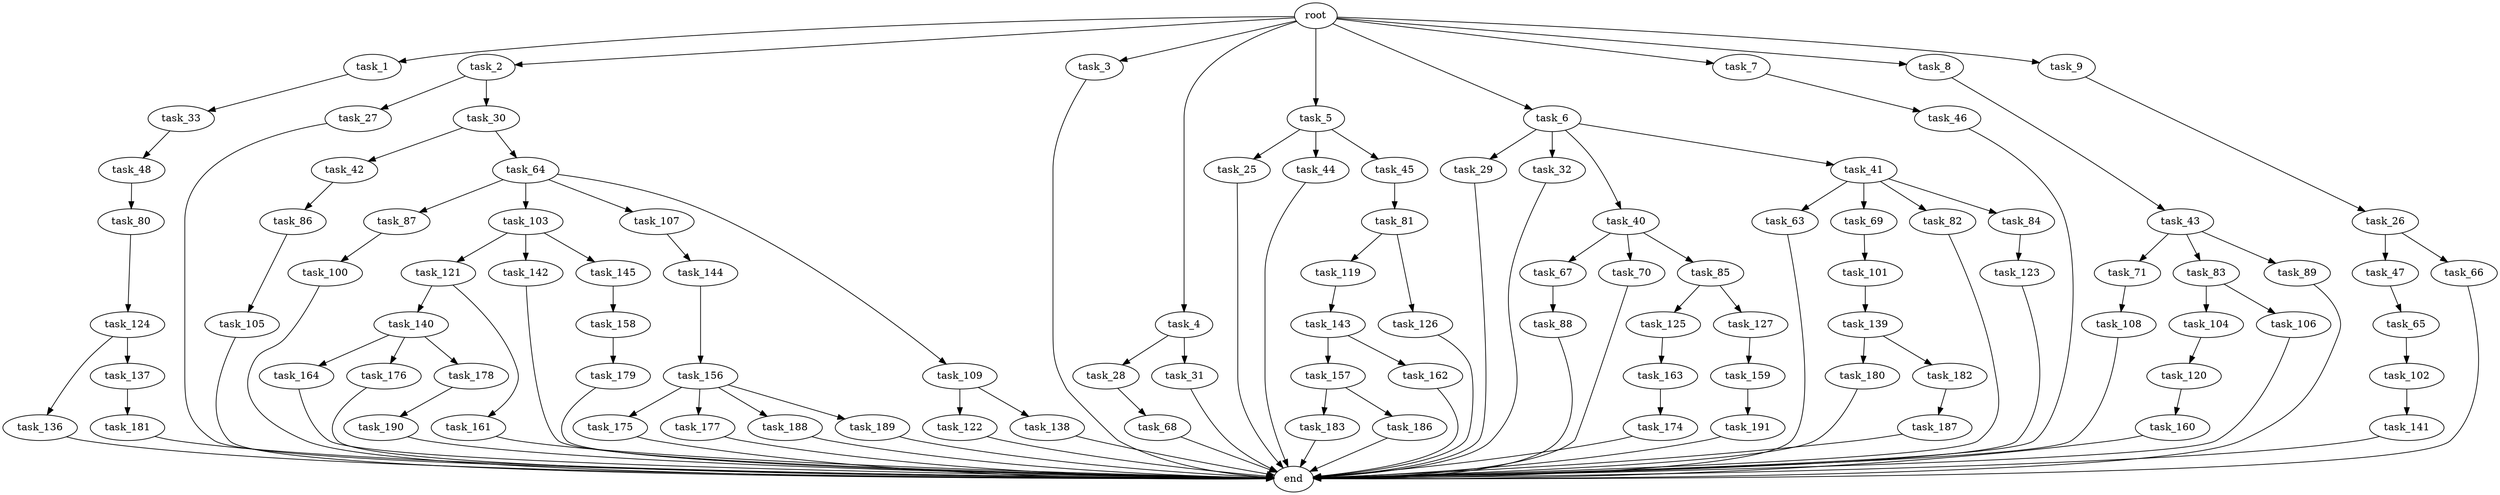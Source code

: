 digraph G {
  root [size="0.000000"];
  task_1 [size="2.048000"];
  task_2 [size="2.048000"];
  task_3 [size="2.048000"];
  task_4 [size="2.048000"];
  task_5 [size="2.048000"];
  task_6 [size="2.048000"];
  task_7 [size="2.048000"];
  task_8 [size="2.048000"];
  task_9 [size="2.048000"];
  task_25 [size="1717986918.400000"];
  task_26 [size="429496729.600000"];
  task_27 [size="154618822.656000"];
  task_28 [size="429496729.600000"];
  task_29 [size="1391569403.904000"];
  task_30 [size="154618822.656000"];
  task_31 [size="429496729.600000"];
  task_32 [size="1391569403.904000"];
  task_33 [size="841813590.016000"];
  task_40 [size="1391569403.904000"];
  task_41 [size="1391569403.904000"];
  task_42 [size="154618822.656000"];
  task_43 [size="429496729.600000"];
  task_44 [size="1717986918.400000"];
  task_45 [size="1717986918.400000"];
  task_46 [size="429496729.600000"];
  task_47 [size="1391569403.904000"];
  task_48 [size="1717986918.400000"];
  task_63 [size="68719476.736000"];
  task_64 [size="154618822.656000"];
  task_65 [size="618475290.624000"];
  task_66 [size="1391569403.904000"];
  task_67 [size="841813590.016000"];
  task_68 [size="1717986918.400000"];
  task_69 [size="68719476.736000"];
  task_70 [size="841813590.016000"];
  task_71 [size="841813590.016000"];
  task_80 [size="618475290.624000"];
  task_81 [size="154618822.656000"];
  task_82 [size="68719476.736000"];
  task_83 [size="841813590.016000"];
  task_84 [size="68719476.736000"];
  task_85 [size="841813590.016000"];
  task_86 [size="1099511627.776000"];
  task_87 [size="841813590.016000"];
  task_88 [size="1099511627.776000"];
  task_89 [size="841813590.016000"];
  task_100 [size="274877906.944000"];
  task_101 [size="429496729.600000"];
  task_102 [size="618475290.624000"];
  task_103 [size="841813590.016000"];
  task_104 [size="274877906.944000"];
  task_105 [size="618475290.624000"];
  task_106 [size="274877906.944000"];
  task_107 [size="841813590.016000"];
  task_108 [size="1717986918.400000"];
  task_109 [size="841813590.016000"];
  task_119 [size="68719476.736000"];
  task_120 [size="68719476.736000"];
  task_121 [size="1391569403.904000"];
  task_122 [size="1099511627.776000"];
  task_123 [size="68719476.736000"];
  task_124 [size="1717986918.400000"];
  task_125 [size="429496729.600000"];
  task_126 [size="68719476.736000"];
  task_127 [size="429496729.600000"];
  task_136 [size="154618822.656000"];
  task_137 [size="154618822.656000"];
  task_138 [size="1099511627.776000"];
  task_139 [size="618475290.624000"];
  task_140 [size="618475290.624000"];
  task_141 [size="68719476.736000"];
  task_142 [size="1391569403.904000"];
  task_143 [size="1099511627.776000"];
  task_144 [size="1099511627.776000"];
  task_145 [size="1391569403.904000"];
  task_156 [size="1391569403.904000"];
  task_157 [size="429496729.600000"];
  task_158 [size="154618822.656000"];
  task_159 [size="154618822.656000"];
  task_160 [size="1391569403.904000"];
  task_161 [size="618475290.624000"];
  task_162 [size="429496729.600000"];
  task_163 [size="68719476.736000"];
  task_164 [size="1717986918.400000"];
  task_174 [size="1717986918.400000"];
  task_175 [size="1717986918.400000"];
  task_176 [size="1717986918.400000"];
  task_177 [size="1717986918.400000"];
  task_178 [size="1717986918.400000"];
  task_179 [size="1717986918.400000"];
  task_180 [size="618475290.624000"];
  task_181 [size="1099511627.776000"];
  task_182 [size="618475290.624000"];
  task_183 [size="68719476.736000"];
  task_186 [size="68719476.736000"];
  task_187 [size="154618822.656000"];
  task_188 [size="1717986918.400000"];
  task_189 [size="1717986918.400000"];
  task_190 [size="1099511627.776000"];
  task_191 [size="68719476.736000"];
  end [size="0.000000"];

  root -> task_1 [size="1.000000"];
  root -> task_2 [size="1.000000"];
  root -> task_3 [size="1.000000"];
  root -> task_4 [size="1.000000"];
  root -> task_5 [size="1.000000"];
  root -> task_6 [size="1.000000"];
  root -> task_7 [size="1.000000"];
  root -> task_8 [size="1.000000"];
  root -> task_9 [size="1.000000"];
  task_1 -> task_33 [size="411041792.000000"];
  task_2 -> task_27 [size="75497472.000000"];
  task_2 -> task_30 [size="75497472.000000"];
  task_3 -> end [size="1.000000"];
  task_4 -> task_28 [size="209715200.000000"];
  task_4 -> task_31 [size="209715200.000000"];
  task_5 -> task_25 [size="838860800.000000"];
  task_5 -> task_44 [size="838860800.000000"];
  task_5 -> task_45 [size="838860800.000000"];
  task_6 -> task_29 [size="679477248.000000"];
  task_6 -> task_32 [size="679477248.000000"];
  task_6 -> task_40 [size="679477248.000000"];
  task_6 -> task_41 [size="679477248.000000"];
  task_7 -> task_46 [size="209715200.000000"];
  task_8 -> task_43 [size="209715200.000000"];
  task_9 -> task_26 [size="209715200.000000"];
  task_25 -> end [size="1.000000"];
  task_26 -> task_47 [size="679477248.000000"];
  task_26 -> task_66 [size="679477248.000000"];
  task_27 -> end [size="1.000000"];
  task_28 -> task_68 [size="838860800.000000"];
  task_29 -> end [size="1.000000"];
  task_30 -> task_42 [size="75497472.000000"];
  task_30 -> task_64 [size="75497472.000000"];
  task_31 -> end [size="1.000000"];
  task_32 -> end [size="1.000000"];
  task_33 -> task_48 [size="838860800.000000"];
  task_40 -> task_67 [size="411041792.000000"];
  task_40 -> task_70 [size="411041792.000000"];
  task_40 -> task_85 [size="411041792.000000"];
  task_41 -> task_63 [size="33554432.000000"];
  task_41 -> task_69 [size="33554432.000000"];
  task_41 -> task_82 [size="33554432.000000"];
  task_41 -> task_84 [size="33554432.000000"];
  task_42 -> task_86 [size="536870912.000000"];
  task_43 -> task_71 [size="411041792.000000"];
  task_43 -> task_83 [size="411041792.000000"];
  task_43 -> task_89 [size="411041792.000000"];
  task_44 -> end [size="1.000000"];
  task_45 -> task_81 [size="75497472.000000"];
  task_46 -> end [size="1.000000"];
  task_47 -> task_65 [size="301989888.000000"];
  task_48 -> task_80 [size="301989888.000000"];
  task_63 -> end [size="1.000000"];
  task_64 -> task_87 [size="411041792.000000"];
  task_64 -> task_103 [size="411041792.000000"];
  task_64 -> task_107 [size="411041792.000000"];
  task_64 -> task_109 [size="411041792.000000"];
  task_65 -> task_102 [size="301989888.000000"];
  task_66 -> end [size="1.000000"];
  task_67 -> task_88 [size="536870912.000000"];
  task_68 -> end [size="1.000000"];
  task_69 -> task_101 [size="209715200.000000"];
  task_70 -> end [size="1.000000"];
  task_71 -> task_108 [size="838860800.000000"];
  task_80 -> task_124 [size="838860800.000000"];
  task_81 -> task_119 [size="33554432.000000"];
  task_81 -> task_126 [size="33554432.000000"];
  task_82 -> end [size="1.000000"];
  task_83 -> task_104 [size="134217728.000000"];
  task_83 -> task_106 [size="134217728.000000"];
  task_84 -> task_123 [size="33554432.000000"];
  task_85 -> task_125 [size="209715200.000000"];
  task_85 -> task_127 [size="209715200.000000"];
  task_86 -> task_105 [size="301989888.000000"];
  task_87 -> task_100 [size="134217728.000000"];
  task_88 -> end [size="1.000000"];
  task_89 -> end [size="1.000000"];
  task_100 -> end [size="1.000000"];
  task_101 -> task_139 [size="301989888.000000"];
  task_102 -> task_141 [size="33554432.000000"];
  task_103 -> task_121 [size="679477248.000000"];
  task_103 -> task_142 [size="679477248.000000"];
  task_103 -> task_145 [size="679477248.000000"];
  task_104 -> task_120 [size="33554432.000000"];
  task_105 -> end [size="1.000000"];
  task_106 -> end [size="1.000000"];
  task_107 -> task_144 [size="536870912.000000"];
  task_108 -> end [size="1.000000"];
  task_109 -> task_122 [size="536870912.000000"];
  task_109 -> task_138 [size="536870912.000000"];
  task_119 -> task_143 [size="536870912.000000"];
  task_120 -> task_160 [size="679477248.000000"];
  task_121 -> task_140 [size="301989888.000000"];
  task_121 -> task_161 [size="301989888.000000"];
  task_122 -> end [size="1.000000"];
  task_123 -> end [size="1.000000"];
  task_124 -> task_136 [size="75497472.000000"];
  task_124 -> task_137 [size="75497472.000000"];
  task_125 -> task_163 [size="33554432.000000"];
  task_126 -> end [size="1.000000"];
  task_127 -> task_159 [size="75497472.000000"];
  task_136 -> end [size="1.000000"];
  task_137 -> task_181 [size="536870912.000000"];
  task_138 -> end [size="1.000000"];
  task_139 -> task_180 [size="301989888.000000"];
  task_139 -> task_182 [size="301989888.000000"];
  task_140 -> task_164 [size="838860800.000000"];
  task_140 -> task_176 [size="838860800.000000"];
  task_140 -> task_178 [size="838860800.000000"];
  task_141 -> end [size="1.000000"];
  task_142 -> end [size="1.000000"];
  task_143 -> task_157 [size="209715200.000000"];
  task_143 -> task_162 [size="209715200.000000"];
  task_144 -> task_156 [size="679477248.000000"];
  task_145 -> task_158 [size="75497472.000000"];
  task_156 -> task_175 [size="838860800.000000"];
  task_156 -> task_177 [size="838860800.000000"];
  task_156 -> task_188 [size="838860800.000000"];
  task_156 -> task_189 [size="838860800.000000"];
  task_157 -> task_183 [size="33554432.000000"];
  task_157 -> task_186 [size="33554432.000000"];
  task_158 -> task_179 [size="838860800.000000"];
  task_159 -> task_191 [size="33554432.000000"];
  task_160 -> end [size="1.000000"];
  task_161 -> end [size="1.000000"];
  task_162 -> end [size="1.000000"];
  task_163 -> task_174 [size="838860800.000000"];
  task_164 -> end [size="1.000000"];
  task_174 -> end [size="1.000000"];
  task_175 -> end [size="1.000000"];
  task_176 -> end [size="1.000000"];
  task_177 -> end [size="1.000000"];
  task_178 -> task_190 [size="536870912.000000"];
  task_179 -> end [size="1.000000"];
  task_180 -> end [size="1.000000"];
  task_181 -> end [size="1.000000"];
  task_182 -> task_187 [size="75497472.000000"];
  task_183 -> end [size="1.000000"];
  task_186 -> end [size="1.000000"];
  task_187 -> end [size="1.000000"];
  task_188 -> end [size="1.000000"];
  task_189 -> end [size="1.000000"];
  task_190 -> end [size="1.000000"];
  task_191 -> end [size="1.000000"];
}
